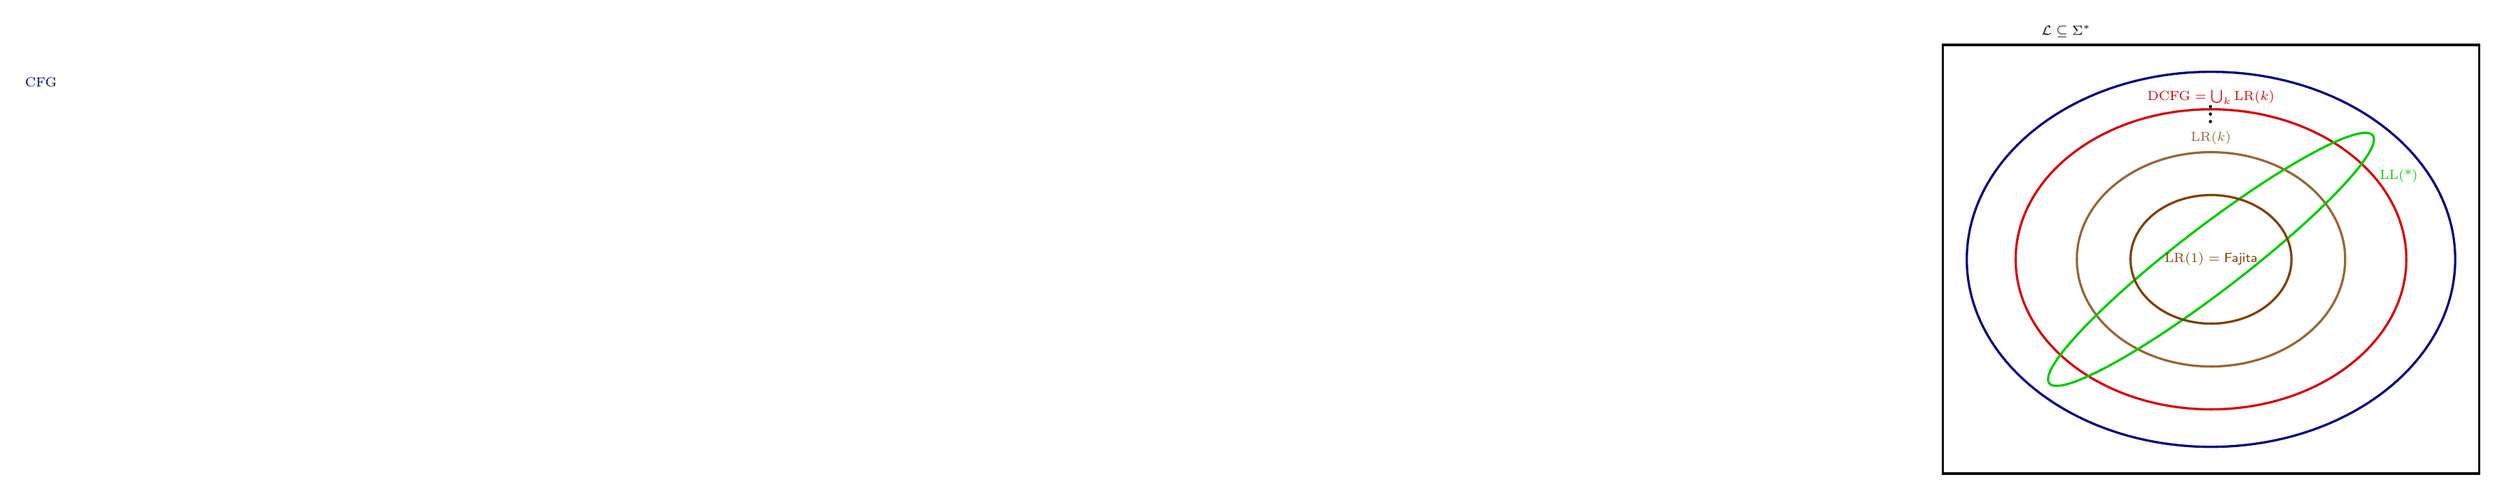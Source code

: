 \begin{tikzpicture}
\begin{scope}[very thick,font=\scriptsize]

\tikzstyle{set}=[circle,font=\scriptsize,above,draw,thick];

% \node[set,scale=2,rotate=4] (A) {A};
% \node[set] (A) {B};
% 
% \node[set] (A) {C};
% \node[set] (A) {D};
% \node[set] (A) {E};
% \node[set] (A) {F};

\draw (-2.7,4) node [above] {$\mathcal L \subseteq{\Sigma^*}$} (-5,-4) rectangle (5,4);

\draw[blue!50!black] %CFG
(0,0) circle [x radius=3.5*1.3,y radius=3.5] (0,3.3) node[above=4, left=40]{$\text{CFG}$};

\draw[red!85!black] %D-CFG
(0,0) circle [x radius=2.8*1.3,y radius=2.8] (0,2.75) node[above] {$\text{DCFG} =\bigcup_k\text{LR($k$)}$};

\draw[brown!80!black] 
(0,0) circle [x radius=2.5,y radius=2] (0,2) node[above] {LR($k$)};

\draw (0,2.4) node[above,font=\huge] {$\vdots$};

\draw[green!80!black] (0,0) circle [x radius=3.8,y radius=0.6,rotate=37.5,] (3.5,1.3) node[above] {LL(*)};

\draw[orange!50!black] (0,0) circle [x radius=1.5,y radius=1.2] node {$\text{LR}(1)=\textsf{Fajita}$};

\end{scope}
\end{tikzpicture}

